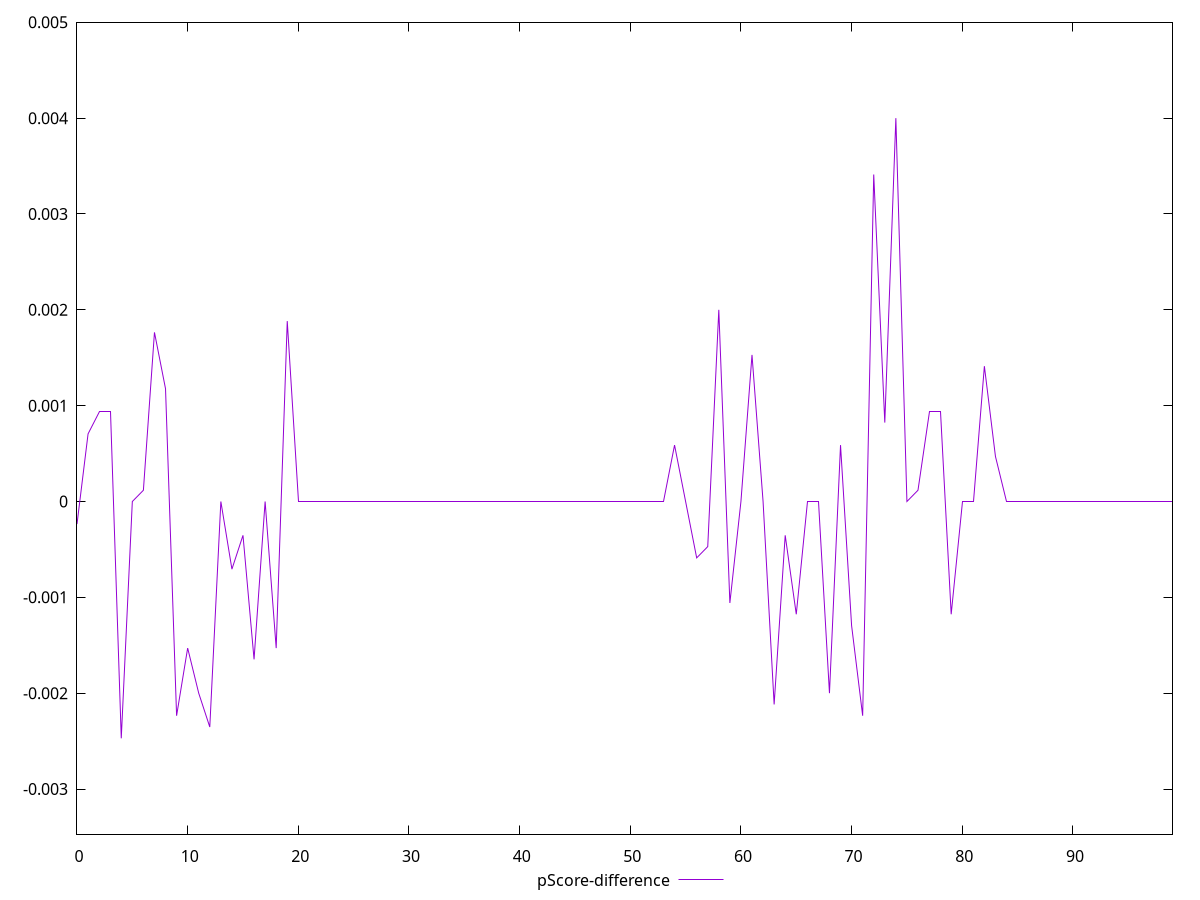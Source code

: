 reset

$pScoreDifference <<EOF
0 -0.00023529411764705577
1 0.0007058823529411673
2 0.0009411764705882786
3 0.0009411764705882786
4 -0.0024705882352941133
5 0
6 0.00011764705882355564
7 0.001764705882352946
8 0.0011764705882352788
9 -0.0022352941176470575
10 -0.0015294117647058347
11 -0.0020000000000000018
12 -0.0023529411764705577
13 0
14 -0.0007058823529411673
15 -0.0003529411764705559
16 -0.0016470588235293904
17 0
18 -0.0015294117647058347
19 0.0018823529411765016
20 0
21 0
22 0
23 0
24 0
25 0
26 0
27 0
28 0
29 0
30 0
31 0
32 0
33 0
34 0
35 0
36 0
37 0
38 0
39 0
40 0
41 0
42 0
43 0
44 0
45 0
46 0
47 0
48 0
49 0
50 0
51 0
52 0
53 0
54 0.0005882352941176672
55 0
56 -0.0005882352941176117
57 -0.00047058823529411153
58 0.0020000000000000018
59 -0.0010588235294117232
60 0
61 0.0015294117647058902
62 0
63 -0.002117647058823502
64 -0.0003529411764705559
65 -0.0011764705882352788
66 0
67 0
68 -0.0020000000000000018
69 0.0005882352941176672
70 -0.0012941176470588345
71 -0.0022352941176470575
72 0.003411764705882392
73 0.0008235294117647229
74 0.0040000000000000036
75 0
76 0.00011764705882355564
77 0.0009411764705882786
78 0.0009411764705882786
79 -0.0011764705882352788
80 0
81 0
82 0.0014117647058823901
83 0.00047058823529411153
84 0
85 0
86 0
87 0
88 0
89 0
90 0
91 0
92 0
93 0
94 0
95 0
96 0
97 0
98 0
99 0
EOF

set key outside below
set xrange [0:99]
set yrange [-0.0034705882352941133:0.005000000000000004]
set trange [-0.0034705882352941133:0.005000000000000004]
set terminal svg size 640, 500 enhanced background rgb 'white'
set output "reprap/uses-rel-preload/samples/pages+cached+noexternal+nomedia/pScore-difference/values.svg"

plot $pScoreDifference title "pScore-difference" with line

reset
